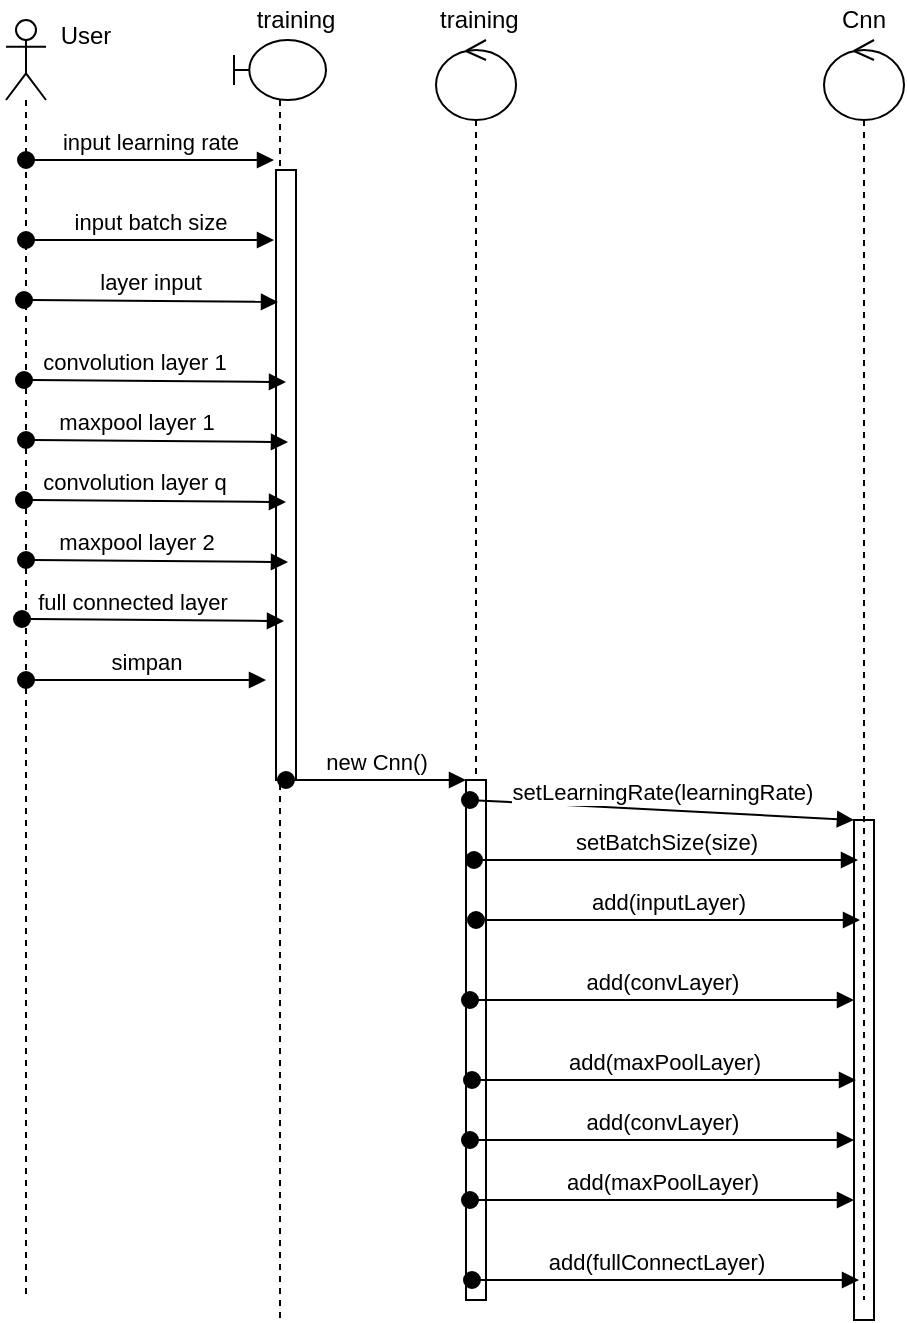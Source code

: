 <mxfile version="10.9.5" type="device"><diagram id="uYOrqH5ES2Wdfq3wAZDr" name="model"><mxGraphModel dx="1045" dy="571" grid="1" gridSize="10" guides="1" tooltips="1" connect="1" arrows="1" fold="1" page="1" pageScale="1" pageWidth="850" pageHeight="1100" math="0" shadow="0"><root><mxCell id="0"/><mxCell id="1" parent="0"/><mxCell id="k7gkqWD-ckOGLhvkmHAq-1" value="" style="shape=umlLifeline;participant=umlActor;perimeter=lifelinePerimeter;whiteSpace=wrap;html=1;container=1;collapsible=0;recursiveResize=0;verticalAlign=top;spacingTop=36;labelBackgroundColor=#ffffff;outlineConnect=0;" parent="1" vertex="1"><mxGeometry x="170" y="780" width="20" height="640" as="geometry"/></mxCell><mxCell id="k7gkqWD-ckOGLhvkmHAq-2" value="input batch size" style="html=1;verticalAlign=bottom;startArrow=oval;startFill=1;endArrow=block;startSize=8;" parent="k7gkqWD-ckOGLhvkmHAq-1" edge="1"><mxGeometry width="60" relative="1" as="geometry"><mxPoint x="10" y="110" as="sourcePoint"/><mxPoint x="134" y="110" as="targetPoint"/></mxGeometry></mxCell><mxCell id="k7gkqWD-ckOGLhvkmHAq-4" value="" style="shape=umlLifeline;participant=umlBoundary;perimeter=lifelinePerimeter;whiteSpace=wrap;html=1;container=1;collapsible=0;recursiveResize=0;verticalAlign=top;spacingTop=36;labelBackgroundColor=#ffffff;outlineConnect=0;size=30;" parent="1" vertex="1"><mxGeometry x="284" y="790" width="46" height="640" as="geometry"/></mxCell><mxCell id="k7gkqWD-ckOGLhvkmHAq-5" value="" style="html=1;points=[];perimeter=orthogonalPerimeter;" parent="k7gkqWD-ckOGLhvkmHAq-4" vertex="1"><mxGeometry x="21" y="65" width="10" height="305" as="geometry"/></mxCell><mxCell id="k7gkqWD-ckOGLhvkmHAq-6" value="" style="shape=umlLifeline;participant=umlControl;perimeter=lifelinePerimeter;whiteSpace=wrap;html=1;container=1;collapsible=0;recursiveResize=0;verticalAlign=top;spacingTop=36;labelBackgroundColor=#ffffff;outlineConnect=0;" parent="1" vertex="1"><mxGeometry x="385" y="790" width="40" height="620" as="geometry"/></mxCell><mxCell id="k7gkqWD-ckOGLhvkmHAq-7" value="" style="html=1;points=[];perimeter=orthogonalPerimeter;" parent="k7gkqWD-ckOGLhvkmHAq-6" vertex="1"><mxGeometry x="209" y="390" width="10" height="250" as="geometry"/></mxCell><mxCell id="1DfodlF9hBq4780OB-jL-9" value="" style="html=1;points=[];perimeter=orthogonalPerimeter;" vertex="1" parent="k7gkqWD-ckOGLhvkmHAq-6"><mxGeometry x="15" y="370" width="10" height="260" as="geometry"/></mxCell><mxCell id="k7gkqWD-ckOGLhvkmHAq-8" value="input learning rate" style="html=1;verticalAlign=bottom;startArrow=oval;endArrow=block;startSize=8;" parent="1" source="k7gkqWD-ckOGLhvkmHAq-1" edge="1"><mxGeometry relative="1" as="geometry"><mxPoint x="244" y="850" as="sourcePoint"/><mxPoint x="304" y="850" as="targetPoint"/></mxGeometry></mxCell><mxCell id="k7gkqWD-ckOGLhvkmHAq-9" value="layer input" style="html=1;verticalAlign=bottom;startArrow=oval;startFill=1;endArrow=block;startSize=8;entryX=0.2;entryY=0.645;entryDx=0;entryDy=0;entryPerimeter=0;" parent="1" edge="1"><mxGeometry width="60" relative="1" as="geometry"><mxPoint x="179" y="920" as="sourcePoint"/><mxPoint x="306" y="921" as="targetPoint"/></mxGeometry></mxCell><mxCell id="k7gkqWD-ckOGLhvkmHAq-10" value="convolution layer 1" style="html=1;verticalAlign=bottom;startArrow=oval;startFill=1;endArrow=block;startSize=8;entryX=0.6;entryY=1.009;entryDx=0;entryDy=0;entryPerimeter=0;" parent="1" edge="1"><mxGeometry x="-0.15" width="60" relative="1" as="geometry"><mxPoint x="179" y="960" as="sourcePoint"/><mxPoint x="310" y="961" as="targetPoint"/><mxPoint as="offset"/></mxGeometry></mxCell><mxCell id="k7gkqWD-ckOGLhvkmHAq-11" value="full connected layer" style="html=1;verticalAlign=bottom;startArrow=oval;startFill=1;endArrow=block;startSize=8;entryX=0.6;entryY=1.009;entryDx=0;entryDy=0;entryPerimeter=0;" parent="1" edge="1"><mxGeometry x="-0.15" width="60" relative="1" as="geometry"><mxPoint x="178" y="1079.5" as="sourcePoint"/><mxPoint x="309" y="1080.5" as="targetPoint"/><mxPoint as="offset"/></mxGeometry></mxCell><mxCell id="k7gkqWD-ckOGLhvkmHAq-12" value="setLearningRate(learningRate)" style="html=1;verticalAlign=bottom;startArrow=oval;endArrow=block;startSize=8;exitX=0.2;exitY=1;exitDx=0;exitDy=0;exitPerimeter=0;" parent="1" target="k7gkqWD-ckOGLhvkmHAq-7" edge="1"><mxGeometry relative="1" as="geometry"><mxPoint x="402" y="1170" as="sourcePoint"/></mxGeometry></mxCell><mxCell id="k7gkqWD-ckOGLhvkmHAq-13" value="setBatchSize(size)" style="html=1;verticalAlign=bottom;startArrow=oval;endArrow=block;startSize=8;exitX=0.2;exitY=1;exitDx=0;exitDy=0;exitPerimeter=0;" parent="1" edge="1"><mxGeometry relative="1" as="geometry"><mxPoint x="404" y="1200" as="sourcePoint"/><mxPoint x="596" y="1200" as="targetPoint"/></mxGeometry></mxCell><mxCell id="k7gkqWD-ckOGLhvkmHAq-14" value="add(inputLayer)" style="html=1;verticalAlign=bottom;startArrow=oval;endArrow=block;startSize=8;exitX=0.2;exitY=1;exitDx=0;exitDy=0;exitPerimeter=0;" parent="1" edge="1"><mxGeometry relative="1" as="geometry"><mxPoint x="405" y="1230" as="sourcePoint"/><mxPoint x="597" y="1230" as="targetPoint"/></mxGeometry></mxCell><mxCell id="k7gkqWD-ckOGLhvkmHAq-15" value="add(convLayer)" style="html=1;verticalAlign=bottom;startArrow=oval;endArrow=block;startSize=8;exitX=0.2;exitY=1;exitDx=0;exitDy=0;exitPerimeter=0;" parent="1" edge="1"><mxGeometry relative="1" as="geometry"><mxPoint x="402" y="1270" as="sourcePoint"/><mxPoint x="594" y="1270" as="targetPoint"/></mxGeometry></mxCell><mxCell id="k7gkqWD-ckOGLhvkmHAq-16" value="add(fullConnectLayer)" style="html=1;verticalAlign=bottom;startArrow=oval;endArrow=block;startSize=8;" parent="1" edge="1"><mxGeometry x="-0.052" relative="1" as="geometry"><mxPoint x="403" y="1410" as="sourcePoint"/><mxPoint x="596.5" y="1410" as="targetPoint"/><mxPoint as="offset"/></mxGeometry></mxCell><mxCell id="ktFCoou83xUEGd46m4G3-1" value="User" style="text;html=1;strokeColor=none;fillColor=none;align=center;verticalAlign=middle;whiteSpace=wrap;rounded=0;" parent="1" vertex="1"><mxGeometry x="190" y="778" width="40" height="20" as="geometry"/></mxCell><mxCell id="ktFCoou83xUEGd46m4G3-2" value="training" style="text;html=1;strokeColor=none;fillColor=none;align=center;verticalAlign=middle;whiteSpace=wrap;rounded=0;" parent="1" vertex="1"><mxGeometry x="295" y="770" width="40" height="20" as="geometry"/></mxCell><mxCell id="ktFCoou83xUEGd46m4G3-4" value="Cnn" style="text;html=1;strokeColor=none;fillColor=none;align=center;verticalAlign=middle;whiteSpace=wrap;rounded=0;" parent="1" vertex="1"><mxGeometry x="579" y="770" width="40" height="20" as="geometry"/></mxCell><mxCell id="k7gkqWD-ckOGLhvkmHAq-3" value="simpan" style="html=1;verticalAlign=bottom;startArrow=oval;startFill=1;endArrow=block;startSize=8;" parent="1" edge="1"><mxGeometry width="60" relative="1" as="geometry"><mxPoint x="180" y="1110" as="sourcePoint"/><mxPoint x="300" y="1110" as="targetPoint"/></mxGeometry></mxCell><mxCell id="1DfodlF9hBq4780OB-jL-1" value="convolution layer q" style="html=1;verticalAlign=bottom;startArrow=oval;startFill=1;endArrow=block;startSize=8;entryX=0.6;entryY=1.009;entryDx=0;entryDy=0;entryPerimeter=0;" edge="1" parent="1"><mxGeometry x="-0.15" width="60" relative="1" as="geometry"><mxPoint x="179" y="1020" as="sourcePoint"/><mxPoint x="310" y="1021" as="targetPoint"/><mxPoint as="offset"/></mxGeometry></mxCell><mxCell id="1DfodlF9hBq4780OB-jL-2" value="maxpool layer 1" style="html=1;verticalAlign=bottom;startArrow=oval;startFill=1;endArrow=block;startSize=8;entryX=0.6;entryY=1.009;entryDx=0;entryDy=0;entryPerimeter=0;" edge="1" parent="1"><mxGeometry x="-0.15" width="60" relative="1" as="geometry"><mxPoint x="180" y="990" as="sourcePoint"/><mxPoint x="311" y="991" as="targetPoint"/><mxPoint as="offset"/></mxGeometry></mxCell><mxCell id="1DfodlF9hBq4780OB-jL-3" value="maxpool layer 2" style="html=1;verticalAlign=bottom;startArrow=oval;startFill=1;endArrow=block;startSize=8;entryX=0.6;entryY=1.009;entryDx=0;entryDy=0;entryPerimeter=0;" edge="1" parent="1"><mxGeometry x="-0.15" width="60" relative="1" as="geometry"><mxPoint x="180" y="1050" as="sourcePoint"/><mxPoint x="311" y="1051" as="targetPoint"/><mxPoint as="offset"/></mxGeometry></mxCell><mxCell id="1DfodlF9hBq4780OB-jL-4" value="add(convLayer)" style="html=1;verticalAlign=bottom;startArrow=oval;endArrow=block;startSize=8;exitX=0.2;exitY=1;exitDx=0;exitDy=0;exitPerimeter=0;" edge="1" parent="1"><mxGeometry relative="1" as="geometry"><mxPoint x="402" y="1340" as="sourcePoint"/><mxPoint x="594" y="1340" as="targetPoint"/></mxGeometry></mxCell><mxCell id="1DfodlF9hBq4780OB-jL-5" value="add(maxPoolLayer)" style="html=1;verticalAlign=bottom;startArrow=oval;endArrow=block;startSize=8;exitX=0.2;exitY=1;exitDx=0;exitDy=0;exitPerimeter=0;" edge="1" parent="1"><mxGeometry relative="1" as="geometry"><mxPoint x="402" y="1370" as="sourcePoint"/><mxPoint x="594" y="1370" as="targetPoint"/></mxGeometry></mxCell><mxCell id="1DfodlF9hBq4780OB-jL-6" value="add(maxPoolLayer)" style="html=1;verticalAlign=bottom;startArrow=oval;endArrow=block;startSize=8;exitX=0.2;exitY=1;exitDx=0;exitDy=0;exitPerimeter=0;" edge="1" parent="1"><mxGeometry relative="1" as="geometry"><mxPoint x="403" y="1310" as="sourcePoint"/><mxPoint x="595" y="1310" as="targetPoint"/></mxGeometry></mxCell><mxCell id="1DfodlF9hBq4780OB-jL-7" value="" style="shape=umlLifeline;participant=umlControl;perimeter=lifelinePerimeter;whiteSpace=wrap;html=1;container=1;collapsible=0;recursiveResize=0;verticalAlign=top;spacingTop=36;labelBackgroundColor=#ffffff;outlineConnect=0;" vertex="1" parent="1"><mxGeometry x="579" y="790" width="40" height="630" as="geometry"/></mxCell><mxCell id="1DfodlF9hBq4780OB-jL-8" value="training" style="text;html=1;resizable=0;points=[];autosize=1;align=left;verticalAlign=top;spacingTop=-4;" vertex="1" parent="1"><mxGeometry x="385" y="770" width="50" height="20" as="geometry"/></mxCell><mxCell id="1DfodlF9hBq4780OB-jL-10" value="new Cnn()" style="html=1;verticalAlign=bottom;startArrow=oval;endArrow=block;startSize=8;exitX=0.5;exitY=1;exitDx=0;exitDy=0;exitPerimeter=0;" edge="1" target="1DfodlF9hBq4780OB-jL-9" parent="1" source="k7gkqWD-ckOGLhvkmHAq-5"><mxGeometry relative="1" as="geometry"><mxPoint x="340" y="1150" as="sourcePoint"/></mxGeometry></mxCell></root></mxGraphModel></diagram><diagram id="BxwKvL9htiIiRWNuhCDu" name="training"><mxGraphModel dx="1045" dy="571" grid="1" gridSize="10" guides="1" tooltips="1" connect="1" arrows="1" fold="1" page="1" pageScale="1" pageWidth="850" pageHeight="1100" math="0" shadow="0"><root><mxCell id="MF-lgC7mmRXtNRltQ0rR-0"/><mxCell id="MF-lgC7mmRXtNRltQ0rR-1" parent="MF-lgC7mmRXtNRltQ0rR-0"/><mxCell id="MF-lgC7mmRXtNRltQ0rR-2" value="" style="shape=umlLifeline;participant=umlActor;perimeter=lifelinePerimeter;whiteSpace=wrap;html=1;container=1;collapsible=0;recursiveResize=0;verticalAlign=top;spacingTop=36;labelBackgroundColor=#ffffff;outlineConnect=0;" parent="MF-lgC7mmRXtNRltQ0rR-1" vertex="1"><mxGeometry x="170" y="730" width="20" height="710" as="geometry"/></mxCell><mxCell id="MF-lgC7mmRXtNRltQ0rR-7" value="klik tombol training" style="html=1;verticalAlign=bottom;startArrow=oval;endArrow=block;startSize=8;" parent="MF-lgC7mmRXtNRltQ0rR-1" source="MF-lgC7mmRXtNRltQ0rR-2" edge="1"><mxGeometry relative="1" as="geometry"><mxPoint x="190" y="860" as="sourcePoint"/><Array as="points"><mxPoint x="220" y="790"/></Array><mxPoint x="300" y="790" as="targetPoint"/></mxGeometry></mxCell><mxCell id="I9zOpLZmboqWt8ZXi1zi-0" value="" style="shape=umlLifeline;participant=umlBoundary;perimeter=lifelinePerimeter;whiteSpace=wrap;html=1;container=1;collapsible=0;recursiveResize=0;verticalAlign=top;spacingTop=36;labelBackgroundColor=#ffffff;outlineConnect=0;" parent="MF-lgC7mmRXtNRltQ0rR-1" vertex="1"><mxGeometry x="280" y="720" width="50" height="720" as="geometry"/></mxCell><mxCell id="HJnwczDtxkcOsRev9uAm-28" value="" style="html=1;points=[];perimeter=orthogonalPerimeter;" vertex="1" parent="I9zOpLZmboqWt8ZXi1zi-0"><mxGeometry x="20" y="70" width="10" height="560" as="geometry"/></mxCell><mxCell id="HJnwczDtxkcOsRev9uAm-43" value="train()" style="html=1;verticalAlign=bottom;startArrow=oval;startFill=1;endArrow=block;startSize=8;" edge="1" parent="I9zOpLZmboqWt8ZXi1zi-0" target="I9zOpLZmboqWt8ZXi1zi-1"><mxGeometry width="60" relative="1" as="geometry"><mxPoint x="30" y="70" as="sourcePoint"/><mxPoint x="90" y="70" as="targetPoint"/></mxGeometry></mxCell><mxCell id="I9zOpLZmboqWt8ZXi1zi-1" value="" style="shape=umlLifeline;participant=umlControl;perimeter=lifelinePerimeter;whiteSpace=wrap;html=1;container=1;collapsible=0;recursiveResize=0;verticalAlign=top;spacingTop=36;labelBackgroundColor=#ffffff;outlineConnect=0;" parent="MF-lgC7mmRXtNRltQ0rR-1" vertex="1"><mxGeometry x="600" y="720" width="40" height="720" as="geometry"/></mxCell><mxCell id="HJnwczDtxkcOsRev9uAm-44" value="" style="html=1;points=[];perimeter=orthogonalPerimeter;" vertex="1" parent="I9zOpLZmboqWt8ZXi1zi-1"><mxGeometry x="18" y="70" width="10" height="160" as="geometry"/></mxCell><mxCell id="I9zOpLZmboqWt8ZXi1zi-37" value="&lt;div style=&quot;text-align: left&quot;&gt;&lt;span style=&quot;font-size: 11px ; background-color: rgb(255 , 255 , 255)&quot;&gt;alt&lt;/span&gt;&lt;/div&gt;" style="shape=umlFrame;whiteSpace=wrap;html=1;" parent="MF-lgC7mmRXtNRltQ0rR-1" vertex="1"><mxGeometry x="230" y="810" width="550" height="625" as="geometry"/></mxCell><mxCell id="8poLnbiNeVv4_0af2V0q-0" value="Cnn" style="text;html=1;resizable=0;points=[];autosize=1;align=left;verticalAlign=top;spacingTop=-4;" parent="MF-lgC7mmRXtNRltQ0rR-1" vertex="1"><mxGeometry x="720" y="700" width="40" height="20" as="geometry"/></mxCell><mxCell id="8poLnbiNeVv4_0af2V0q-1" value="training" style="text;html=1;resizable=0;points=[];autosize=1;align=left;verticalAlign=top;spacingTop=-4;" parent="MF-lgC7mmRXtNRltQ0rR-1" vertex="1"><mxGeometry x="280" y="700" width="50" height="20" as="geometry"/></mxCell><mxCell id="8poLnbiNeVv4_0af2V0q-2" value="training" style="text;html=1;resizable=0;points=[];autosize=1;align=left;verticalAlign=top;spacingTop=-4;" parent="MF-lgC7mmRXtNRltQ0rR-1" vertex="1"><mxGeometry x="600" y="700" width="50" height="20" as="geometry"/></mxCell><mxCell id="FVP0dVMYV6cEx-zYXI6w-0" value="&lt;span style=&quot;font-size: 11px ; background-color: rgb(255 , 255 , 255)&quot;&gt;[for i&amp;lt;batch size i++]&lt;/span&gt;" style="text;html=1;resizable=0;points=[];autosize=1;align=left;verticalAlign=top;spacingTop=-4;" vertex="1" parent="MF-lgC7mmRXtNRltQ0rR-1"><mxGeometry x="482.5" y="850" width="110" height="20" as="geometry"/></mxCell><mxCell id="HJnwczDtxkcOsRev9uAm-0" value="" style="shape=umlLifeline;participant=umlControl;perimeter=lifelinePerimeter;whiteSpace=wrap;html=1;container=1;collapsible=0;recursiveResize=0;verticalAlign=top;spacingTop=36;labelBackgroundColor=#ffffff;outlineConnect=0;" vertex="1" parent="MF-lgC7mmRXtNRltQ0rR-1"><mxGeometry x="715" y="720" width="40" height="720" as="geometry"/></mxCell><mxCell id="HJnwczDtxkcOsRev9uAm-2" value="" style="html=1;points=[];perimeter=orthogonalPerimeter;" vertex="1" parent="HJnwczDtxkcOsRev9uAm-0"><mxGeometry x="15" y="330" width="10" height="30" as="geometry"/></mxCell><mxCell id="HJnwczDtxkcOsRev9uAm-3" value="train(train_image,train_label)" style="html=1;verticalAlign=bottom;startArrow=oval;endArrow=block;startSize=8;" edge="1" target="HJnwczDtxkcOsRev9uAm-0" parent="MF-lgC7mmRXtNRltQ0rR-1" source="HJnwczDtxkcOsRev9uAm-7"><mxGeometry relative="1" as="geometry"><mxPoint x="570" y="1120" as="sourcePoint"/><mxPoint x="590" y="1080" as="targetPoint"/><Array as="points"><mxPoint x="590" y="1050"/></Array></mxGeometry></mxCell><mxCell id="HJnwczDtxkcOsRev9uAm-6" value="training" style="text;html=1;resizable=0;points=[];autosize=1;align=left;verticalAlign=top;spacingTop=-4;" vertex="1" parent="MF-lgC7mmRXtNRltQ0rR-1"><mxGeometry x="440" y="700" width="50" height="20" as="geometry"/></mxCell><mxCell id="HJnwczDtxkcOsRev9uAm-7" value="" style="shape=umlLifeline;participant=umlEntity;perimeter=lifelinePerimeter;whiteSpace=wrap;html=1;container=1;collapsible=0;recursiveResize=0;verticalAlign=top;spacingTop=36;labelBackgroundColor=#ffffff;outlineConnect=0;" vertex="1" parent="MF-lgC7mmRXtNRltQ0rR-1"><mxGeometry x="435" y="715" width="40" height="720" as="geometry"/></mxCell><mxCell id="HJnwczDtxkcOsRev9uAm-22" value="" style="html=1;points=[];perimeter=orthogonalPerimeter;" vertex="1" parent="HJnwczDtxkcOsRev9uAm-7"><mxGeometry x="15" y="180" width="10" height="160" as="geometry"/></mxCell><mxCell id="HJnwczDtxkcOsRev9uAm-13" value="loop" style="shape=umlFrame;whiteSpace=wrap;html=1;" vertex="1" parent="MF-lgC7mmRXtNRltQ0rR-1"><mxGeometry x="328" y="850" width="345" height="160" as="geometry"/></mxCell><mxCell id="HJnwczDtxkcOsRev9uAm-16" value="alt" style="shape=umlFrame;whiteSpace=wrap;html=1;" vertex="1" parent="MF-lgC7mmRXtNRltQ0rR-1"><mxGeometry x="489.5" y="1142.5" width="275" height="150" as="geometry"/></mxCell><mxCell id="HJnwczDtxkcOsRev9uAm-17" value="[if iterasi&amp;lt;trainData.length]" style="text;html=1;resizable=0;points=[];autosize=1;align=left;verticalAlign=top;spacingTop=-4;" vertex="1" parent="MF-lgC7mmRXtNRltQ0rR-1"><mxGeometry x="628" y="810" width="160" height="20" as="geometry"/></mxCell><mxCell id="HJnwczDtxkcOsRev9uAm-20" value="[if validate&amp;gt;95%]" style="text;html=1;resizable=0;points=[];autosize=1;align=left;verticalAlign=top;spacingTop=-4;" vertex="1" parent="MF-lgC7mmRXtNRltQ0rR-1"><mxGeometry x="637" y="1142.5" width="100" height="20" as="geometry"/></mxCell><mxCell id="HJnwczDtxkcOsRev9uAm-23" value="train_image=trainData[i].image" style="html=1;verticalAlign=bottom;startArrow=oval;endArrow=block;startSize=8;" edge="1" target="HJnwczDtxkcOsRev9uAm-22" parent="MF-lgC7mmRXtNRltQ0rR-1" source="I9zOpLZmboqWt8ZXi1zi-1"><mxGeometry x="-0.035" relative="1" as="geometry"><mxPoint x="590" y="900" as="sourcePoint"/><Array as="points"><mxPoint x="530" y="900"/></Array><mxPoint as="offset"/></mxGeometry></mxCell><mxCell id="HJnwczDtxkcOsRev9uAm-24" value="train_label=trainData[i].label" style="html=1;verticalAlign=bottom;startArrow=oval;endArrow=block;startSize=8;" edge="1" parent="MF-lgC7mmRXtNRltQ0rR-1" source="I9zOpLZmboqWt8ZXi1zi-1"><mxGeometry x="-0.026" relative="1" as="geometry"><mxPoint x="310" y="950" as="sourcePoint"/><mxPoint x="460" y="950" as="targetPoint"/><Array as="points"><mxPoint x="530" y="950"/></Array><mxPoint as="offset"/></mxGeometry></mxCell><mxCell id="HJnwczDtxkcOsRev9uAm-45" value="" style="html=1;points=[];perimeter=orthogonalPerimeter;" vertex="1" parent="MF-lgC7mmRXtNRltQ0rR-1"><mxGeometry x="617" y="1095" width="10" height="125" as="geometry"/></mxCell><mxCell id="HJnwczDtxkcOsRev9uAm-46" value="validate()" style="edgeStyle=orthogonalEdgeStyle;html=1;align=left;spacingLeft=2;endArrow=block;rounded=0;entryX=1;entryY=0;" edge="1" target="HJnwczDtxkcOsRev9uAm-45" parent="MF-lgC7mmRXtNRltQ0rR-1"><mxGeometry relative="1" as="geometry"><mxPoint x="622" y="1075" as="sourcePoint"/><Array as="points"><mxPoint x="647" y="1075"/></Array></mxGeometry></mxCell><mxCell id="HJnwczDtxkcOsRev9uAm-48" value="return akurasi" style="html=1;verticalAlign=bottom;endArrow=open;dashed=1;endSize=8;" edge="1" parent="MF-lgC7mmRXtNRltQ0rR-1"><mxGeometry relative="1" as="geometry"><mxPoint x="620" y="1180" as="sourcePoint"/><mxPoint x="310" y="1179" as="targetPoint"/></mxGeometry></mxCell><mxCell id="HJnwczDtxkcOsRev9uAm-49" value="" style="line;strokeWidth=1;fillColor=none;align=left;verticalAlign=middle;spacingTop=-1;spacingLeft=3;spacingRight=3;rotatable=0;labelPosition=right;points=[];portConstraint=eastwest;" vertex="1" parent="MF-lgC7mmRXtNRltQ0rR-1"><mxGeometry x="490" y="1200" width="270" height="8" as="geometry"/></mxCell><mxCell id="HJnwczDtxkcOsRev9uAm-50" value="" style="html=1;points=[];perimeter=orthogonalPerimeter;" vertex="1" parent="MF-lgC7mmRXtNRltQ0rR-1"><mxGeometry x="617" y="1240" width="10" height="40" as="geometry"/></mxCell><mxCell id="HJnwczDtxkcOsRev9uAm-51" value="train()" style="edgeStyle=orthogonalEdgeStyle;html=1;align=left;spacingLeft=2;endArrow=block;rounded=0;entryX=1;entryY=0;" edge="1" target="HJnwczDtxkcOsRev9uAm-50" parent="MF-lgC7mmRXtNRltQ0rR-1"><mxGeometry relative="1" as="geometry"><mxPoint x="622" y="1220" as="sourcePoint"/><Array as="points"><mxPoint x="647" y="1220"/></Array></mxGeometry></mxCell><mxCell id="HJnwczDtxkcOsRev9uAm-52" value="[else]" style="text;html=1;resizable=0;points=[];autosize=1;align=left;verticalAlign=top;spacingTop=-4;" vertex="1" parent="MF-lgC7mmRXtNRltQ0rR-1"><mxGeometry x="675" y="1314" width="40" height="20" as="geometry"/></mxCell><mxCell id="HJnwczDtxkcOsRev9uAm-53" value="[else]" style="text;html=1;resizable=0;points=[];autosize=1;align=left;verticalAlign=top;spacingTop=-4;" vertex="1" parent="MF-lgC7mmRXtNRltQ0rR-1"><mxGeometry x="687" y="1200" width="40" height="20" as="geometry"/></mxCell><mxCell id="HJnwczDtxkcOsRev9uAm-54" value="" style="line;strokeWidth=1;fillColor=none;align=left;verticalAlign=middle;spacingTop=-1;spacingLeft=3;spacingRight=3;rotatable=0;labelPosition=right;points=[];portConstraint=eastwest;" vertex="1" parent="MF-lgC7mmRXtNRltQ0rR-1"><mxGeometry x="230" y="1310" width="550" height="8" as="geometry"/></mxCell><mxCell id="HJnwczDtxkcOsRev9uAm-56" value="return akurasi" style="html=1;verticalAlign=bottom;endArrow=open;dashed=1;endSize=8;" edge="1" parent="MF-lgC7mmRXtNRltQ0rR-1" target="I9zOpLZmboqWt8ZXi1zi-0"><mxGeometry relative="1" as="geometry"><mxPoint x="620" y="1350" as="sourcePoint"/><mxPoint x="540" y="1350" as="targetPoint"/></mxGeometry></mxCell></root></mxGraphModel></diagram><diagram id="b7RVZb96AzUIX8ka-xWG" name="datset"><mxGraphModel dx="536" dy="543" grid="1" gridSize="10" guides="1" tooltips="1" connect="1" arrows="1" fold="1" page="1" pageScale="1" pageWidth="850" pageHeight="1100" math="0" shadow="0"><root><mxCell id="iKL1Zy3PnvfQxA7M6eig-0"/><mxCell id="iKL1Zy3PnvfQxA7M6eig-1" parent="iKL1Zy3PnvfQxA7M6eig-0"/><mxCell id="lYxoDbtvm2_eCLXSj3DR-0" value="" style="shape=umlLifeline;participant=umlActor;perimeter=lifelinePerimeter;whiteSpace=wrap;html=1;container=1;collapsible=0;recursiveResize=0;verticalAlign=top;spacingTop=36;labelBackgroundColor=#ffffff;outlineConnect=0;" vertex="1" parent="iKL1Zy3PnvfQxA7M6eig-1"><mxGeometry x="60" y="100" width="20" height="520" as="geometry"/></mxCell><mxCell id="lYxoDbtvm2_eCLXSj3DR-5" value="" style="html=1;points=[];perimeter=orthogonalPerimeter;" vertex="1" parent="lYxoDbtvm2_eCLXSj3DR-0"><mxGeometry x="5" y="60" width="10" height="90" as="geometry"/></mxCell><mxCell id="lYxoDbtvm2_eCLXSj3DR-1" value="" style="shape=umlLifeline;participant=umlBoundary;perimeter=lifelinePerimeter;whiteSpace=wrap;html=1;container=1;collapsible=0;recursiveResize=0;verticalAlign=top;spacingTop=36;labelBackgroundColor=#ffffff;outlineConnect=0;" vertex="1" parent="iKL1Zy3PnvfQxA7M6eig-1"><mxGeometry x="180" y="100" width="50" height="530" as="geometry"/></mxCell><mxCell id="lYxoDbtvm2_eCLXSj3DR-9" value="" style="html=1;points=[];perimeter=orthogonalPerimeter;" vertex="1" parent="lYxoDbtvm2_eCLXSj3DR-1"><mxGeometry x="20" y="100" width="10" height="140" as="geometry"/></mxCell><mxCell id="lYxoDbtvm2_eCLXSj3DR-2" value="" style="shape=umlLifeline;participant=umlControl;perimeter=lifelinePerimeter;whiteSpace=wrap;html=1;container=1;collapsible=0;recursiveResize=0;verticalAlign=top;spacingTop=36;labelBackgroundColor=#ffffff;outlineConnect=0;" vertex="1" parent="iKL1Zy3PnvfQxA7M6eig-1"><mxGeometry x="335" y="100" width="40" height="530" as="geometry"/></mxCell><mxCell id="lYxoDbtvm2_eCLXSj3DR-16" value="" style="html=1;points=[];perimeter=orthogonalPerimeter;" vertex="1" parent="lYxoDbtvm2_eCLXSj3DR-2"><mxGeometry x="15" y="225" width="10" height="40" as="geometry"/></mxCell><mxCell id="lYxoDbtvm2_eCLXSj3DR-18" value="" style="html=1;points=[];perimeter=orthogonalPerimeter;" vertex="1" parent="lYxoDbtvm2_eCLXSj3DR-2"><mxGeometry x="15" y="285" width="10" height="40" as="geometry"/></mxCell><mxCell id="lYxoDbtvm2_eCLXSj3DR-19" value="drawImage(img)" style="edgeStyle=orthogonalEdgeStyle;html=1;align=left;spacingLeft=2;endArrow=block;rounded=0;entryX=1;entryY=0;" edge="1" target="lYxoDbtvm2_eCLXSj3DR-18" parent="lYxoDbtvm2_eCLXSj3DR-2"><mxGeometry relative="1" as="geometry"><mxPoint x="15" y="265" as="sourcePoint"/><Array as="points"><mxPoint x="40" y="265"/></Array></mxGeometry></mxCell><mxCell id="lYxoDbtvm2_eCLXSj3DR-21" value="" style="html=1;points=[];perimeter=orthogonalPerimeter;" vertex="1" parent="lYxoDbtvm2_eCLXSj3DR-2"><mxGeometry x="15" y="345" width="10" height="140" as="geometry"/></mxCell><mxCell id="lYxoDbtvm2_eCLXSj3DR-22" value="pixelData=getImageData()" style="edgeStyle=orthogonalEdgeStyle;html=1;align=left;spacingLeft=2;endArrow=block;rounded=0;entryX=1;entryY=0;" edge="1" target="lYxoDbtvm2_eCLXSj3DR-21" parent="lYxoDbtvm2_eCLXSj3DR-2"><mxGeometry relative="1" as="geometry"><mxPoint x="15" y="325" as="sourcePoint"/><Array as="points"><mxPoint x="40" y="325"/></Array></mxGeometry></mxCell><mxCell id="lYxoDbtvm2_eCLXSj3DR-10" value="upload gambar" style="html=1;verticalAlign=bottom;startArrow=oval;endArrow=block;startSize=8;exitX=0.8;exitY=1;exitDx=0;exitDy=0;exitPerimeter=0;" edge="1" target="lYxoDbtvm2_eCLXSj3DR-9" parent="iKL1Zy3PnvfQxA7M6eig-1" source="lYxoDbtvm2_eCLXSj3DR-5"><mxGeometry relative="1" as="geometry"><mxPoint x="80" y="200" as="sourcePoint"/><Array as="points"><mxPoint x="110" y="250"/></Array></mxGeometry></mxCell><mxCell id="lYxoDbtvm2_eCLXSj3DR-4" value="form dataset" style="html=1;verticalAlign=bottom;startArrow=oval;startFill=1;endArrow=block;startSize=8;" edge="1" parent="iKL1Zy3PnvfQxA7M6eig-1" source="lYxoDbtvm2_eCLXSj3DR-1" target="lYxoDbtvm2_eCLXSj3DR-0"><mxGeometry width="60" relative="1" as="geometry"><mxPoint x="200" y="160" as="sourcePoint"/><mxPoint x="270" y="160" as="targetPoint"/><Array as="points"><mxPoint x="140" y="160"/></Array></mxGeometry></mxCell><mxCell id="lYxoDbtvm2_eCLXSj3DR-11" value="input label" style="html=1;verticalAlign=bottom;startArrow=oval;startFill=1;endArrow=block;startSize=8;entryX=0;entryY=0.013;entryDx=0;entryDy=0;entryPerimeter=0;" edge="1" parent="iKL1Zy3PnvfQxA7M6eig-1" target="lYxoDbtvm2_eCLXSj3DR-9"><mxGeometry width="60" relative="1" as="geometry"><mxPoint x="70" y="200" as="sourcePoint"/><mxPoint x="140" y="200" as="targetPoint"/></mxGeometry></mxCell><mxCell id="lYxoDbtvm2_eCLXSj3DR-12" value="canvas" style="text;html=1;resizable=0;points=[];autosize=1;align=left;verticalAlign=top;spacingTop=-4;" vertex="1" parent="iKL1Zy3PnvfQxA7M6eig-1"><mxGeometry x="350" y="80" width="50" height="20" as="geometry"/></mxCell><mxCell id="lYxoDbtvm2_eCLXSj3DR-13" value="training" style="text;html=1;resizable=0;points=[];autosize=1;align=left;verticalAlign=top;spacingTop=-4;" vertex="1" parent="iKL1Zy3PnvfQxA7M6eig-1"><mxGeometry x="180" y="80" width="50" height="20" as="geometry"/></mxCell><mxCell id="lYxoDbtvm2_eCLXSj3DR-15" value="canvas" style="text;html=1;resizable=0;points=[];autosize=1;align=left;verticalAlign=top;spacingTop=-4;" vertex="1" parent="iKL1Zy3PnvfQxA7M6eig-1"><mxGeometry x="530" y="80" width="50" height="20" as="geometry"/></mxCell><mxCell id="lYxoDbtvm2_eCLXSj3DR-17" value="createElement('canvas')" style="html=1;verticalAlign=bottom;startArrow=oval;endArrow=block;startSize=8;exitX=0.8;exitY=1.038;exitDx=0;exitDy=0;exitPerimeter=0;" edge="1" target="lYxoDbtvm2_eCLXSj3DR-16" parent="iKL1Zy3PnvfQxA7M6eig-1"><mxGeometry relative="1" as="geometry"><mxPoint x="203" y="328" as="sourcePoint"/></mxGeometry></mxCell><mxCell id="lYxoDbtvm2_eCLXSj3DR-20" value="" style="shape=umlLifeline;participant=umlEntity;perimeter=lifelinePerimeter;whiteSpace=wrap;html=1;container=1;collapsible=0;recursiveResize=0;verticalAlign=top;spacingTop=36;labelBackgroundColor=#ffffff;outlineConnect=0;" vertex="1" parent="iKL1Zy3PnvfQxA7M6eig-1"><mxGeometry x="535" y="100" width="45" height="530" as="geometry"/></mxCell><mxCell id="lYxoDbtvm2_eCLXSj3DR-23" value="" style="html=1;points=[];perimeter=orthogonalPerimeter;" vertex="1" parent="lYxoDbtvm2_eCLXSj3DR-20"><mxGeometry x="15" y="405" width="10" height="80" as="geometry"/></mxCell><mxCell id="lYxoDbtvm2_eCLXSj3DR-24" value="trainData.push(&lt;br&gt;{label:n,images:pixelData})" style="html=1;verticalAlign=bottom;startArrow=oval;endArrow=block;startSize=8;exitX=1;exitY=0.921;exitDx=0;exitDy=0;exitPerimeter=0;" edge="1" target="lYxoDbtvm2_eCLXSj3DR-23" parent="iKL1Zy3PnvfQxA7M6eig-1" source="lYxoDbtvm2_eCLXSj3DR-21"><mxGeometry relative="1" as="geometry"><mxPoint x="360" y="555" as="sourcePoint"/><Array as="points"><mxPoint x="430" y="574"/></Array></mxGeometry></mxCell><mxCell id="lYxoDbtvm2_eCLXSj3DR-25" value="validasiData.push(&lt;br&gt;{label:n,images:pixelData})" style="html=1;verticalAlign=bottom;startArrow=oval;startFill=1;endArrow=block;startSize=8;entryX=-0.4;entryY=0.113;entryDx=0;entryDy=0;entryPerimeter=0;" edge="1" parent="iKL1Zy3PnvfQxA7M6eig-1" target="lYxoDbtvm2_eCLXSj3DR-23"><mxGeometry x="0.135" width="60" relative="1" as="geometry"><mxPoint x="360" y="514" as="sourcePoint"/><mxPoint x="540" y="515" as="targetPoint"/><Array as="points"><mxPoint x="440" y="515"/></Array><mxPoint as="offset"/></mxGeometry></mxCell><mxCell id="lYxoDbtvm2_eCLXSj3DR-28" value="[if i&amp;gt;=filesImage.length*(4/5)]" style="text;html=1;resizable=0;points=[];autosize=1;align=left;verticalAlign=top;spacingTop=-4;" vertex="1" parent="iKL1Zy3PnvfQxA7M6eig-1"><mxGeometry x="405" y="455" width="170" height="20" as="geometry"/></mxCell><mxCell id="lYxoDbtvm2_eCLXSj3DR-27" value="alt" style="shape=umlFrame;whiteSpace=wrap;html=1;" vertex="1" parent="iKL1Zy3PnvfQxA7M6eig-1"><mxGeometry x="280" y="455" width="300" height="140" as="geometry"/></mxCell><mxCell id="lYxoDbtvm2_eCLXSj3DR-30" value="" style="line;strokeWidth=1;fillColor=none;align=left;verticalAlign=middle;spacingTop=-1;spacingLeft=3;spacingRight=3;rotatable=0;labelPosition=right;points=[];portConstraint=eastwest;" vertex="1" parent="iKL1Zy3PnvfQxA7M6eig-1"><mxGeometry x="280" y="517" width="300" height="8" as="geometry"/></mxCell><mxCell id="lYxoDbtvm2_eCLXSj3DR-32" value="[else]" style="text;html=1;resizable=0;points=[];autosize=1;align=left;verticalAlign=top;spacingTop=-4;" vertex="1" parent="iKL1Zy3PnvfQxA7M6eig-1"><mxGeometry x="402" y="521" width="40" height="20" as="geometry"/></mxCell><mxCell id="lYxoDbtvm2_eCLXSj3DR-34" value="loop" style="shape=umlFrame;whiteSpace=wrap;html=1;" vertex="1" parent="iKL1Zy3PnvfQxA7M6eig-1"><mxGeometry x="130" y="265" width="480" height="375" as="geometry"/></mxCell><mxCell id="lYxoDbtvm2_eCLXSj3DR-35" value="[for i&amp;lt;filesImages.length i++]" style="text;html=1;resizable=0;points=[];autosize=1;align=left;verticalAlign=top;spacingTop=-4;" vertex="1" parent="iKL1Zy3PnvfQxA7M6eig-1"><mxGeometry x="365" y="280" width="170" height="20" as="geometry"/></mxCell></root></mxGraphModel></diagram><diagram id="e9BWi9vL0UUcGiiNka2P" name="upload bobot"><mxGraphModel dx="1045" dy="571" grid="1" gridSize="10" guides="1" tooltips="1" connect="1" arrows="1" fold="1" page="1" pageScale="1" pageWidth="850" pageHeight="1100" math="0" shadow="0"><root><mxCell id="AW3oQFIDdlfxrCYL7Z5--0"/><mxCell id="AW3oQFIDdlfxrCYL7Z5--1" parent="AW3oQFIDdlfxrCYL7Z5--0"/></root></mxGraphModel></diagram><diagram id="-oZ3dhH0dgwhxxFJEjQW" name="prediksi"><mxGraphModel dx="1045" dy="571" grid="1" gridSize="10" guides="1" tooltips="1" connect="1" arrows="1" fold="1" page="1" pageScale="1" pageWidth="850" pageHeight="1100" math="0" shadow="0"><root><mxCell id="OpRqSjIjUsBLY2HZOBh3-0"/><mxCell id="OpRqSjIjUsBLY2HZOBh3-1" parent="OpRqSjIjUsBLY2HZOBh3-0"/><mxCell id="9Uba4skq89EKT5AEZLB5-0" value="" style="shape=umlLifeline;participant=umlActor;perimeter=lifelinePerimeter;whiteSpace=wrap;html=1;container=1;collapsible=0;recursiveResize=0;verticalAlign=top;spacingTop=36;labelBackgroundColor=#ffffff;outlineConnect=0;" vertex="1" parent="OpRqSjIjUsBLY2HZOBh3-1"><mxGeometry x="40" y="120" width="20" height="330" as="geometry"/></mxCell><mxCell id="9Uba4skq89EKT5AEZLB5-1" value="user" style="text;html=1;resizable=0;points=[];autosize=1;align=left;verticalAlign=top;spacingTop=-4;" vertex="1" parent="OpRqSjIjUsBLY2HZOBh3-1"><mxGeometry x="46" y="97" width="40" height="20" as="geometry"/></mxCell><mxCell id="9Uba4skq89EKT5AEZLB5-2" value="" style="shape=umlLifeline;participant=umlBoundary;perimeter=lifelinePerimeter;whiteSpace=wrap;html=1;container=1;collapsible=0;recursiveResize=0;verticalAlign=top;spacingTop=36;labelBackgroundColor=#ffffff;outlineConnect=0;" vertex="1" parent="OpRqSjIjUsBLY2HZOBh3-1"><mxGeometry x="140" y="120" width="50" height="330" as="geometry"/></mxCell><mxCell id="9Uba4skq89EKT5AEZLB5-4" value="" style="html=1;points=[];perimeter=orthogonalPerimeter;" vertex="1" parent="9Uba4skq89EKT5AEZLB5-2"><mxGeometry x="20" y="70" width="10" height="40" as="geometry"/></mxCell><mxCell id="9Uba4skq89EKT5AEZLB5-3" value="" style="shape=umlLifeline;participant=umlControl;perimeter=lifelinePerimeter;whiteSpace=wrap;html=1;container=1;collapsible=0;recursiveResize=0;verticalAlign=top;spacingTop=36;labelBackgroundColor=#ffffff;outlineConnect=0;" vertex="1" parent="OpRqSjIjUsBLY2HZOBh3-1"><mxGeometry x="260" y="120" width="40" height="330" as="geometry"/></mxCell><mxCell id="9Uba4skq89EKT5AEZLB5-6" value="" style="html=1;points=[];perimeter=orthogonalPerimeter;" vertex="1" parent="9Uba4skq89EKT5AEZLB5-3"><mxGeometry x="15" y="110" width="10" height="30" as="geometry"/></mxCell><mxCell id="UTvI-4XmjnAwrSjKpowd-5" value="" style="html=1;points=[];perimeter=orthogonalPerimeter;" vertex="1" parent="9Uba4skq89EKT5AEZLB5-3"><mxGeometry x="15" y="160" width="10" height="40" as="geometry"/></mxCell><mxCell id="UTvI-4XmjnAwrSjKpowd-6" value="&lt;span style=&quot;text-align: center&quot;&gt;getImageData(img)&lt;/span&gt;" style="edgeStyle=orthogonalEdgeStyle;html=1;align=left;spacingLeft=2;endArrow=block;rounded=0;entryX=1;entryY=0;" edge="1" target="UTvI-4XmjnAwrSjKpowd-5" parent="9Uba4skq89EKT5AEZLB5-3"><mxGeometry x="-0.857" y="10" relative="1" as="geometry"><mxPoint x="25" y="140" as="sourcePoint"/><Array as="points"><mxPoint x="50" y="140"/><mxPoint x="50" y="160"/></Array><mxPoint as="offset"/></mxGeometry></mxCell><mxCell id="9Uba4skq89EKT5AEZLB5-5" value="klik predict" style="html=1;verticalAlign=bottom;startArrow=oval;endArrow=block;startSize=8;" edge="1" target="9Uba4skq89EKT5AEZLB5-4" parent="OpRqSjIjUsBLY2HZOBh3-1" source="9Uba4skq89EKT5AEZLB5-0"><mxGeometry relative="1" as="geometry"><mxPoint x="60" y="190" as="sourcePoint"/><Array as="points"><mxPoint x="100" y="190"/></Array></mxGeometry></mxCell><mxCell id="9Uba4skq89EKT5AEZLB5-7" value="draw(img)" style="html=1;verticalAlign=bottom;startArrow=oval;endArrow=block;startSize=8;exitX=0.6;exitY=1.075;exitDx=0;exitDy=0;exitPerimeter=0;" edge="1" parent="OpRqSjIjUsBLY2HZOBh3-1"><mxGeometry relative="1" as="geometry"><mxPoint x="165" y="233" as="sourcePoint"/><mxPoint x="274" y="233" as="targetPoint"/></mxGeometry></mxCell><mxCell id="9Uba4skq89EKT5AEZLB5-8" value="" style="shape=umlLifeline;participant=umlControl;perimeter=lifelinePerimeter;whiteSpace=wrap;html=1;container=1;collapsible=0;recursiveResize=0;verticalAlign=top;spacingTop=36;labelBackgroundColor=#ffffff;outlineConnect=0;" vertex="1" parent="OpRqSjIjUsBLY2HZOBh3-1"><mxGeometry x="485.5" y="117.5" width="40" height="333" as="geometry"/></mxCell><mxCell id="UTvI-4XmjnAwrSjKpowd-9" value="" style="html=1;points=[];perimeter=orthogonalPerimeter;" vertex="1" parent="9Uba4skq89EKT5AEZLB5-8"><mxGeometry x="15" y="243" width="10" height="37" as="geometry"/></mxCell><mxCell id="UTvI-4XmjnAwrSjKpowd-0" value="" style="shape=umlLifeline;participant=umlEntity;perimeter=lifelinePerimeter;whiteSpace=wrap;html=1;container=1;collapsible=0;recursiveResize=0;verticalAlign=top;spacingTop=36;labelBackgroundColor=#ffffff;outlineConnect=0;" vertex="1" parent="OpRqSjIjUsBLY2HZOBh3-1"><mxGeometry x="383" y="118.5" width="40" height="330" as="geometry"/></mxCell><mxCell id="UTvI-4XmjnAwrSjKpowd-7" value="" style="html=1;points=[];perimeter=orthogonalPerimeter;" vertex="1" parent="UTvI-4XmjnAwrSjKpowd-0"><mxGeometry x="15" y="200" width="10" height="40" as="geometry"/></mxCell><mxCell id="UTvI-4XmjnAwrSjKpowd-1" value="home" style="text;html=1;resizable=0;points=[];autosize=1;align=left;verticalAlign=top;spacingTop=-4;" vertex="1" parent="OpRqSjIjUsBLY2HZOBh3-1"><mxGeometry x="378" y="98.5" width="50" height="20" as="geometry"/></mxCell><mxCell id="UTvI-4XmjnAwrSjKpowd-4" value="&lt;span style=&quot;font-size: 11px ; text-align: center ; background-color: rgb(255 , 255 , 255)&quot;&gt;canvas&lt;/span&gt;" style="text;html=1;resizable=0;points=[];autosize=1;align=left;verticalAlign=top;spacingTop=-4;" vertex="1" parent="OpRqSjIjUsBLY2HZOBh3-1"><mxGeometry x="260" y="100" width="50" height="20" as="geometry"/></mxCell><mxCell id="UTvI-4XmjnAwrSjKpowd-8" value="pixelData[]" style="html=1;verticalAlign=bottom;startArrow=oval;endArrow=block;startSize=8;exitX=0.5;exitY=1.025;exitDx=0;exitDy=0;exitPerimeter=0;" edge="1" target="UTvI-4XmjnAwrSjKpowd-7" parent="OpRqSjIjUsBLY2HZOBh3-1" source="UTvI-4XmjnAwrSjKpowd-5"><mxGeometry relative="1" as="geometry"><mxPoint x="358" y="320" as="sourcePoint"/></mxGeometry></mxCell><mxCell id="UTvI-4XmjnAwrSjKpowd-10" value="predict(pixelData)" style="html=1;verticalAlign=bottom;startArrow=oval;endArrow=block;startSize=8;" edge="1" target="UTvI-4XmjnAwrSjKpowd-9" parent="OpRqSjIjUsBLY2HZOBh3-1" source="UTvI-4XmjnAwrSjKpowd-0"><mxGeometry x="0.059" relative="1" as="geometry"><mxPoint x="490" y="360" as="sourcePoint"/><mxPoint x="1" as="offset"/></mxGeometry></mxCell><mxCell id="UTvI-4XmjnAwrSjKpowd-11" value="home" style="text;html=1;resizable=0;points=[];autosize=1;align=left;verticalAlign=top;spacingTop=-4;" vertex="1" parent="OpRqSjIjUsBLY2HZOBh3-1"><mxGeometry x="160" y="97" width="50" height="20" as="geometry"/></mxCell><mxCell id="UTvI-4XmjnAwrSjKpowd-12" value="Cnn" style="text;html=1;resizable=0;points=[];autosize=1;align=left;verticalAlign=top;spacingTop=-4;" vertex="1" parent="OpRqSjIjUsBLY2HZOBh3-1"><mxGeometry x="490.5" y="100.5" width="40" height="20" as="geometry"/></mxCell><mxCell id="euqQjqrJhIeMmPS_Xqmx-0" value="" style="shape=umlLifeline;participant=umlEntity;perimeter=lifelinePerimeter;whiteSpace=wrap;html=1;container=1;collapsible=0;recursiveResize=0;verticalAlign=top;spacingTop=36;labelBackgroundColor=#ffffff;outlineConnect=0;" vertex="1" parent="OpRqSjIjUsBLY2HZOBh3-1"><mxGeometry x="565.5" y="120.5" width="40" height="330" as="geometry"/></mxCell><mxCell id="euqQjqrJhIeMmPS_Xqmx-2" value="" style="html=1;points=[];perimeter=orthogonalPerimeter;" vertex="1" parent="euqQjqrJhIeMmPS_Xqmx-0"><mxGeometry x="14" y="277" width="10" height="43" as="geometry"/></mxCell><mxCell id="euqQjqrJhIeMmPS_Xqmx-3" value="result[]" style="html=1;verticalAlign=bottom;startArrow=oval;endArrow=block;startSize=8;" edge="1" parent="euqQjqrJhIeMmPS_Xqmx-0"><mxGeometry relative="1" as="geometry"><mxPoint x="-45" y="277" as="sourcePoint"/><mxPoint x="15" y="277" as="targetPoint"/></mxGeometry></mxCell><mxCell id="euqQjqrJhIeMmPS_Xqmx-1" value="home" style="text;html=1;resizable=0;points=[];autosize=1;align=left;verticalAlign=top;spacingTop=-4;" vertex="1" parent="OpRqSjIjUsBLY2HZOBh3-1"><mxGeometry x="564.5" y="98.5" width="50" height="20" as="geometry"/></mxCell></root></mxGraphModel></diagram><diagram id="JDx8zhih62HIYH1oWZi6" name="kamera"><mxGraphModel dx="1045" dy="571" grid="1" gridSize="10" guides="1" tooltips="1" connect="1" arrows="1" fold="1" page="1" pageScale="1" pageWidth="850" pageHeight="1100" math="0" shadow="0"><root><mxCell id="cxhmpDNxtkn_hdETKWlR-0"/><mxCell id="cxhmpDNxtkn_hdETKWlR-1" parent="cxhmpDNxtkn_hdETKWlR-0"/><mxCell id="PLGKEK1IvG0CGDkYNSAL-0" value="" style="shape=umlLifeline;participant=umlActor;perimeter=lifelinePerimeter;whiteSpace=wrap;html=1;container=1;collapsible=0;recursiveResize=0;verticalAlign=top;spacingTop=36;labelBackgroundColor=#ffffff;outlineConnect=0;" vertex="1" parent="cxhmpDNxtkn_hdETKWlR-1"><mxGeometry x="40" y="80" width="20" height="250" as="geometry"/></mxCell><mxCell id="4Ax5t45KFFuJutAY89Ro-6" value="ambil gambar" style="html=1;verticalAlign=bottom;startArrow=oval;startFill=1;endArrow=block;startSize=8;entryX=-0.1;entryY=0.1;entryDx=0;entryDy=0;entryPerimeter=0;" edge="1" parent="PLGKEK1IvG0CGDkYNSAL-0" source="PLGKEK1IvG0CGDkYNSAL-0"><mxGeometry width="60" relative="1" as="geometry"><mxPoint x="10" y="147" as="sourcePoint"/><mxPoint x="310" y="150" as="targetPoint"/></mxGeometry></mxCell><mxCell id="PLGKEK1IvG0CGDkYNSAL-1" value="user" style="text;html=1;resizable=0;points=[];autosize=1;align=left;verticalAlign=top;spacingTop=-4;" vertex="1" parent="cxhmpDNxtkn_hdETKWlR-1"><mxGeometry x="30" y="60" width="40" height="20" as="geometry"/></mxCell><mxCell id="PLGKEK1IvG0CGDkYNSAL-2" value="" style="shape=umlLifeline;participant=umlControl;perimeter=lifelinePerimeter;whiteSpace=wrap;html=1;container=1;collapsible=0;recursiveResize=0;verticalAlign=top;spacingTop=36;labelBackgroundColor=#ffffff;outlineConnect=0;" vertex="1" parent="cxhmpDNxtkn_hdETKWlR-1"><mxGeometry x="425" y="80" width="40" height="250" as="geometry"/></mxCell><mxCell id="PLGKEK1IvG0CGDkYNSAL-27" value="" style="html=1;points=[];perimeter=orthogonalPerimeter;" vertex="1" parent="PLGKEK1IvG0CGDkYNSAL-2"><mxGeometry x="15" y="185" width="10" height="30" as="geometry"/></mxCell><mxCell id="PLGKEK1IvG0CGDkYNSAL-3" value="" style="shape=umlLifeline;participant=umlBoundary;perimeter=lifelinePerimeter;whiteSpace=wrap;html=1;container=1;collapsible=0;recursiveResize=0;verticalAlign=top;spacingTop=36;labelBackgroundColor=#ffffff;outlineConnect=0;" vertex="1" parent="cxhmpDNxtkn_hdETKWlR-1"><mxGeometry x="333" y="80" width="50" height="250" as="geometry"/></mxCell><mxCell id="PLGKEK1IvG0CGDkYNSAL-24" value="" style="html=1;points=[];perimeter=orthogonalPerimeter;" vertex="1" parent="PLGKEK1IvG0CGDkYNSAL-3"><mxGeometry x="18" y="120" width="10" height="60" as="geometry"/></mxCell><mxCell id="PLGKEK1IvG0CGDkYNSAL-11" value="" style="shape=umlLifeline;participant=umlBoundary;perimeter=lifelinePerimeter;whiteSpace=wrap;html=1;container=1;collapsible=0;recursiveResize=0;verticalAlign=top;spacingTop=36;labelBackgroundColor=#ffffff;outlineConnect=0;" vertex="1" parent="cxhmpDNxtkn_hdETKWlR-1"><mxGeometry x="120" y="80" width="50" height="250" as="geometry"/></mxCell><mxCell id="PLGKEK1IvG0CGDkYNSAL-12" value="" style="html=1;points=[];perimeter=orthogonalPerimeter;" vertex="1" parent="PLGKEK1IvG0CGDkYNSAL-11"><mxGeometry x="20" y="55" width="10" height="35" as="geometry"/></mxCell><mxCell id="PLGKEK1IvG0CGDkYNSAL-13" value="klik kamera" style="html=1;verticalAlign=bottom;startArrow=oval;endArrow=block;startSize=8;" edge="1" target="PLGKEK1IvG0CGDkYNSAL-12" parent="cxhmpDNxtkn_hdETKWlR-1" source="PLGKEK1IvG0CGDkYNSAL-0"><mxGeometry relative="1" as="geometry"><mxPoint x="80" y="135" as="sourcePoint"/><Array as="points"><mxPoint x="90" y="135"/></Array></mxGeometry></mxCell><mxCell id="PLGKEK1IvG0CGDkYNSAL-16" value="kamera" style="text;html=1;resizable=0;points=[];autosize=1;align=left;verticalAlign=top;spacingTop=-4;" vertex="1" parent="cxhmpDNxtkn_hdETKWlR-1"><mxGeometry x="340" y="60" width="60" height="20" as="geometry"/></mxCell><mxCell id="PLGKEK1IvG0CGDkYNSAL-17" value="home" style="text;html=1;resizable=0;points=[];autosize=1;align=left;verticalAlign=top;spacingTop=-4;" vertex="1" parent="cxhmpDNxtkn_hdETKWlR-1"><mxGeometry x="140" y="60" width="50" height="20" as="geometry"/></mxCell><mxCell id="PLGKEK1IvG0CGDkYNSAL-19" value="home" style="text;html=1;resizable=0;points=[];autosize=1;align=left;verticalAlign=top;spacingTop=-4;" vertex="1" parent="cxhmpDNxtkn_hdETKWlR-1"><mxGeometry x="425" y="60" width="50" height="20" as="geometry"/></mxCell><mxCell id="PLGKEK1IvG0CGDkYNSAL-20" value="" style="shape=umlLifeline;participant=umlControl;perimeter=lifelinePerimeter;whiteSpace=wrap;html=1;container=1;collapsible=0;recursiveResize=0;verticalAlign=top;spacingTop=36;labelBackgroundColor=#ffffff;outlineConnect=0;" vertex="1" parent="cxhmpDNxtkn_hdETKWlR-1"><mxGeometry x="220" y="80" width="40" height="250" as="geometry"/></mxCell><mxCell id="PLGKEK1IvG0CGDkYNSAL-22" value="" style="html=1;points=[];perimeter=orthogonalPerimeter;" vertex="1" parent="PLGKEK1IvG0CGDkYNSAL-20"><mxGeometry x="15" y="90" width="10" height="30" as="geometry"/></mxCell><mxCell id="PLGKEK1IvG0CGDkYNSAL-21" value="api kamera" style="text;html=1;resizable=0;points=[];autosize=1;align=left;verticalAlign=top;spacingTop=-4;" vertex="1" parent="cxhmpDNxtkn_hdETKWlR-1"><mxGeometry x="220" y="60" width="70" height="20" as="geometry"/></mxCell><mxCell id="PLGKEK1IvG0CGDkYNSAL-23" value="new Camera" style="html=1;verticalAlign=bottom;startArrow=oval;endArrow=block;startSize=8;exitX=0.9;exitY=1;exitDx=0;exitDy=0;exitPerimeter=0;" edge="1" target="PLGKEK1IvG0CGDkYNSAL-22" parent="cxhmpDNxtkn_hdETKWlR-1" source="PLGKEK1IvG0CGDkYNSAL-12"><mxGeometry relative="1" as="geometry"><mxPoint x="180" y="170" as="sourcePoint"/></mxGeometry></mxCell><mxCell id="PLGKEK1IvG0CGDkYNSAL-25" value="Camera.getPicture()" style="html=1;verticalAlign=bottom;startArrow=oval;endArrow=block;startSize=8;exitX=0.6;exitY=1.033;exitDx=0;exitDy=0;exitPerimeter=0;" edge="1" target="PLGKEK1IvG0CGDkYNSAL-24" parent="cxhmpDNxtkn_hdETKWlR-1" source="PLGKEK1IvG0CGDkYNSAL-22"><mxGeometry relative="1" as="geometry"><mxPoint x="273" y="200" as="sourcePoint"/></mxGeometry></mxCell><mxCell id="PLGKEK1IvG0CGDkYNSAL-28" value="takePicture()" style="html=1;verticalAlign=bottom;endArrow=block;entryX=0;entryY=0;" edge="1" target="PLGKEK1IvG0CGDkYNSAL-27" parent="cxhmpDNxtkn_hdETKWlR-1" source="PLGKEK1IvG0CGDkYNSAL-3"><mxGeometry relative="1" as="geometry"><mxPoint x="370" y="230" as="sourcePoint"/></mxGeometry></mxCell><mxCell id="PLGKEK1IvG0CGDkYNSAL-29" value="return photo" style="html=1;verticalAlign=bottom;endArrow=open;dashed=1;endSize=8;" edge="1" source="PLGKEK1IvG0CGDkYNSAL-2" parent="cxhmpDNxtkn_hdETKWlR-1"><mxGeometry relative="1" as="geometry"><mxPoint x="145" y="300" as="targetPoint"/><mxPoint x="563" y="305" as="sourcePoint"/><Array as="points"><mxPoint x="390" y="300"/></Array></mxGeometry></mxCell></root></mxGraphModel></diagram><diagram id="8uuRbh-gd8AauVsy2cG6" name="gallery"><mxGraphModel dx="536" dy="543" grid="1" gridSize="10" guides="1" tooltips="1" connect="1" arrows="1" fold="1" page="1" pageScale="1" pageWidth="850" pageHeight="1100" math="0" shadow="0"><root><mxCell id="3w7viCPLOZgFh2QdrKeT-0"/><mxCell id="3w7viCPLOZgFh2QdrKeT-1" parent="3w7viCPLOZgFh2QdrKeT-0"/><mxCell id="QYrZtyGzyAKPoyQW-YIU-24" value="" style="shape=umlLifeline;participant=umlActor;perimeter=lifelinePerimeter;whiteSpace=wrap;html=1;container=1;collapsible=0;recursiveResize=0;verticalAlign=top;spacingTop=36;labelBackgroundColor=#ffffff;outlineConnect=0;" vertex="1" parent="3w7viCPLOZgFh2QdrKeT-1"><mxGeometry x="50" y="90" width="20" height="250" as="geometry"/></mxCell><mxCell id="QYrZtyGzyAKPoyQW-YIU-25" value="pilih gambar" style="html=1;verticalAlign=bottom;startArrow=oval;startFill=1;endArrow=block;startSize=8;entryX=-0.1;entryY=0.1;entryDx=0;entryDy=0;entryPerimeter=0;" edge="1" parent="QYrZtyGzyAKPoyQW-YIU-24" source="QYrZtyGzyAKPoyQW-YIU-24"><mxGeometry width="60" relative="1" as="geometry"><mxPoint x="10" y="147" as="sourcePoint"/><mxPoint x="310" y="150" as="targetPoint"/></mxGeometry></mxCell><mxCell id="QYrZtyGzyAKPoyQW-YIU-26" value="user" style="text;html=1;resizable=0;points=[];autosize=1;align=left;verticalAlign=top;spacingTop=-4;" vertex="1" parent="3w7viCPLOZgFh2QdrKeT-1"><mxGeometry x="40" y="70" width="40" height="20" as="geometry"/></mxCell><mxCell id="QYrZtyGzyAKPoyQW-YIU-27" value="" style="shape=umlLifeline;participant=umlControl;perimeter=lifelinePerimeter;whiteSpace=wrap;html=1;container=1;collapsible=0;recursiveResize=0;verticalAlign=top;spacingTop=36;labelBackgroundColor=#ffffff;outlineConnect=0;" vertex="1" parent="3w7viCPLOZgFh2QdrKeT-1"><mxGeometry x="470" y="85" width="40" height="250" as="geometry"/></mxCell><mxCell id="QYrZtyGzyAKPoyQW-YIU-28" value="" style="html=1;points=[];perimeter=orthogonalPerimeter;" vertex="1" parent="QYrZtyGzyAKPoyQW-YIU-27"><mxGeometry x="15" y="185" width="10" height="30" as="geometry"/></mxCell><mxCell id="QYrZtyGzyAKPoyQW-YIU-30" value="" style="shape=umlLifeline;participant=umlBoundary;perimeter=lifelinePerimeter;whiteSpace=wrap;html=1;container=1;collapsible=0;recursiveResize=0;verticalAlign=top;spacingTop=36;labelBackgroundColor=#ffffff;outlineConnect=0;" vertex="1" parent="3w7viCPLOZgFh2QdrKeT-1"><mxGeometry x="343" y="90" width="50" height="250" as="geometry"/></mxCell><mxCell id="QYrZtyGzyAKPoyQW-YIU-31" value="" style="html=1;points=[];perimeter=orthogonalPerimeter;" vertex="1" parent="QYrZtyGzyAKPoyQW-YIU-30"><mxGeometry x="18" y="120" width="10" height="60" as="geometry"/></mxCell><mxCell id="QYrZtyGzyAKPoyQW-YIU-32" value="" style="shape=umlLifeline;participant=umlBoundary;perimeter=lifelinePerimeter;whiteSpace=wrap;html=1;container=1;collapsible=0;recursiveResize=0;verticalAlign=top;spacingTop=36;labelBackgroundColor=#ffffff;outlineConnect=0;" vertex="1" parent="3w7viCPLOZgFh2QdrKeT-1"><mxGeometry x="130" y="90" width="50" height="250" as="geometry"/></mxCell><mxCell id="QYrZtyGzyAKPoyQW-YIU-33" value="" style="html=1;points=[];perimeter=orthogonalPerimeter;" vertex="1" parent="QYrZtyGzyAKPoyQW-YIU-32"><mxGeometry x="20" y="55" width="10" height="35" as="geometry"/></mxCell><mxCell id="QYrZtyGzyAKPoyQW-YIU-34" value="klik kamera" style="html=1;verticalAlign=bottom;startArrow=oval;endArrow=block;startSize=8;" edge="1" parent="3w7viCPLOZgFh2QdrKeT-1" source="QYrZtyGzyAKPoyQW-YIU-24" target="QYrZtyGzyAKPoyQW-YIU-33"><mxGeometry relative="1" as="geometry"><mxPoint x="90" y="145" as="sourcePoint"/><Array as="points"><mxPoint x="100" y="145"/></Array></mxGeometry></mxCell><mxCell id="QYrZtyGzyAKPoyQW-YIU-35" value="kamera" style="text;html=1;resizable=0;points=[];autosize=1;align=left;verticalAlign=top;spacingTop=-4;" vertex="1" parent="3w7viCPLOZgFh2QdrKeT-1"><mxGeometry x="350" y="70" width="60" height="20" as="geometry"/></mxCell><mxCell id="QYrZtyGzyAKPoyQW-YIU-36" value="home" style="text;html=1;resizable=0;points=[];autosize=1;align=left;verticalAlign=top;spacingTop=-4;" vertex="1" parent="3w7viCPLOZgFh2QdrKeT-1"><mxGeometry x="150" y="70" width="50" height="20" as="geometry"/></mxCell><mxCell id="QYrZtyGzyAKPoyQW-YIU-37" value="home" style="text;html=1;resizable=0;points=[];autosize=1;align=left;verticalAlign=top;spacingTop=-4;" vertex="1" parent="3w7viCPLOZgFh2QdrKeT-1"><mxGeometry x="470" y="70" width="50" height="20" as="geometry"/></mxCell><mxCell id="QYrZtyGzyAKPoyQW-YIU-38" value="" style="shape=umlLifeline;participant=umlControl;perimeter=lifelinePerimeter;whiteSpace=wrap;html=1;container=1;collapsible=0;recursiveResize=0;verticalAlign=top;spacingTop=36;labelBackgroundColor=#ffffff;outlineConnect=0;" vertex="1" parent="3w7viCPLOZgFh2QdrKeT-1"><mxGeometry x="230" y="90" width="40" height="250" as="geometry"/></mxCell><mxCell id="QYrZtyGzyAKPoyQW-YIU-39" value="" style="html=1;points=[];perimeter=orthogonalPerimeter;" vertex="1" parent="QYrZtyGzyAKPoyQW-YIU-38"><mxGeometry x="15" y="90" width="10" height="30" as="geometry"/></mxCell><mxCell id="QYrZtyGzyAKPoyQW-YIU-40" value="api kamera" style="text;html=1;resizable=0;points=[];autosize=1;align=left;verticalAlign=top;spacingTop=-4;" vertex="1" parent="3w7viCPLOZgFh2QdrKeT-1"><mxGeometry x="230" y="70" width="70" height="20" as="geometry"/></mxCell><mxCell id="QYrZtyGzyAKPoyQW-YIU-41" value="new Camera" style="html=1;verticalAlign=bottom;startArrow=oval;endArrow=block;startSize=8;exitX=0.9;exitY=1;exitDx=0;exitDy=0;exitPerimeter=0;" edge="1" parent="3w7viCPLOZgFh2QdrKeT-1" source="QYrZtyGzyAKPoyQW-YIU-33" target="QYrZtyGzyAKPoyQW-YIU-39"><mxGeometry relative="1" as="geometry"><mxPoint x="190" y="180" as="sourcePoint"/></mxGeometry></mxCell><mxCell id="QYrZtyGzyAKPoyQW-YIU-42" value="Camera.getPicture()" style="html=1;verticalAlign=bottom;startArrow=oval;endArrow=block;startSize=8;exitX=0.6;exitY=1.033;exitDx=0;exitDy=0;exitPerimeter=0;" edge="1" parent="3w7viCPLOZgFh2QdrKeT-1" source="QYrZtyGzyAKPoyQW-YIU-39" target="QYrZtyGzyAKPoyQW-YIU-31"><mxGeometry relative="1" as="geometry"><mxPoint x="283" y="210" as="sourcePoint"/></mxGeometry></mxCell><mxCell id="QYrZtyGzyAKPoyQW-YIU-43" value="getImageInGallery()" style="html=1;verticalAlign=bottom;endArrow=block;entryX=0;entryY=0;" edge="1" parent="3w7viCPLOZgFh2QdrKeT-1" source="QYrZtyGzyAKPoyQW-YIU-30" target="QYrZtyGzyAKPoyQW-YIU-28"><mxGeometry relative="1" as="geometry"><mxPoint x="380" y="240" as="sourcePoint"/></mxGeometry></mxCell><mxCell id="QYrZtyGzyAKPoyQW-YIU-29" value="return photo" style="html=1;verticalAlign=bottom;endArrow=open;dashed=1;endSize=8;exitX=0.5;exitY=1.033;exitDx=0;exitDy=0;exitPerimeter=0;" edge="1" parent="3w7viCPLOZgFh2QdrKeT-1" source="QYrZtyGzyAKPoyQW-YIU-28" target="QYrZtyGzyAKPoyQW-YIU-32"><mxGeometry relative="1" as="geometry"><mxPoint x="186" y="321" as="targetPoint"/><mxPoint x="598" y="321" as="sourcePoint"/><Array as="points"><mxPoint x="440" y="300"/></Array></mxGeometry></mxCell></root></mxGraphModel></diagram><diagram id="ZqHo-CrK5Wtq0MOTXxHd" name="crop"><mxGraphModel dx="536" dy="543" grid="1" gridSize="10" guides="1" tooltips="1" connect="1" arrows="1" fold="1" page="1" pageScale="1" pageWidth="850" pageHeight="1100" math="0" shadow="0"><root><mxCell id="VY_FVHcIdhxYRKSX255c-0"/><mxCell id="VY_FVHcIdhxYRKSX255c-1" parent="VY_FVHcIdhxYRKSX255c-0"/><mxCell id="mQqe8c6JMvv4G_ilvGVz-0" value="" style="shape=umlLifeline;participant=umlActor;perimeter=lifelinePerimeter;whiteSpace=wrap;html=1;container=1;collapsible=0;recursiveResize=0;verticalAlign=top;spacingTop=36;labelBackgroundColor=#ffffff;outlineConnect=0;" vertex="1" parent="VY_FVHcIdhxYRKSX255c-1"><mxGeometry x="220" y="160" width="20" height="200" as="geometry"/></mxCell><mxCell id="mQqe8c6JMvv4G_ilvGVz-1" value="user" style="text;html=1;resizable=0;points=[];autosize=1;align=left;verticalAlign=top;spacingTop=-4;" vertex="1" parent="VY_FVHcIdhxYRKSX255c-1"><mxGeometry x="210" y="140" width="40" height="20" as="geometry"/></mxCell><mxCell id="mQqe8c6JMvv4G_ilvGVz-7" value="" style="shape=umlLifeline;participant=umlBoundary;perimeter=lifelinePerimeter;whiteSpace=wrap;html=1;container=1;collapsible=0;recursiveResize=0;verticalAlign=top;spacingTop=36;labelBackgroundColor=#ffffff;outlineConnect=0;" vertex="1" parent="VY_FVHcIdhxYRKSX255c-1"><mxGeometry x="300" y="160" width="50" height="200" as="geometry"/></mxCell><mxCell id="mQqe8c6JMvv4G_ilvGVz-8" value="" style="html=1;points=[];perimeter=orthogonalPerimeter;" vertex="1" parent="mQqe8c6JMvv4G_ilvGVz-7"><mxGeometry x="20" y="55" width="10" height="35" as="geometry"/></mxCell><mxCell id="mQqe8c6JMvv4G_ilvGVz-9" value="klik crop" style="html=1;verticalAlign=bottom;startArrow=oval;endArrow=block;startSize=8;" edge="1" source="mQqe8c6JMvv4G_ilvGVz-0" target="mQqe8c6JMvv4G_ilvGVz-8" parent="VY_FVHcIdhxYRKSX255c-1"><mxGeometry relative="1" as="geometry"><mxPoint x="260" y="215" as="sourcePoint"/><Array as="points"><mxPoint x="270" y="215"/></Array></mxGeometry></mxCell><mxCell id="mQqe8c6JMvv4G_ilvGVz-11" value="home" style="text;html=1;resizable=0;points=[];autosize=1;align=left;verticalAlign=top;spacingTop=-4;" vertex="1" parent="VY_FVHcIdhxYRKSX255c-1"><mxGeometry x="305" y="140" width="50" height="20" as="geometry"/></mxCell><mxCell id="mQqe8c6JMvv4G_ilvGVz-13" value="" style="shape=umlLifeline;participant=umlControl;perimeter=lifelinePerimeter;whiteSpace=wrap;html=1;container=1;collapsible=0;recursiveResize=0;verticalAlign=top;spacingTop=36;labelBackgroundColor=#ffffff;outlineConnect=0;" vertex="1" parent="VY_FVHcIdhxYRKSX255c-1"><mxGeometry x="470" y="160" width="40" height="200" as="geometry"/></mxCell><mxCell id="AOJpsdR8L1m6e0M9SL9b-0" value="" style="html=1;points=[];perimeter=orthogonalPerimeter;" vertex="1" parent="mQqe8c6JMvv4G_ilvGVz-13"><mxGeometry x="15" y="90" width="10" height="80" as="geometry"/></mxCell><mxCell id="mQqe8c6JMvv4G_ilvGVz-15" value="Cropper" style="text;html=1;resizable=0;points=[];autosize=1;align=left;verticalAlign=top;spacingTop=-4;" vertex="1" parent="VY_FVHcIdhxYRKSX255c-1"><mxGeometry x="465" y="140" width="60" height="20" as="geometry"/></mxCell><mxCell id="AOJpsdR8L1m6e0M9SL9b-1" value="cropper.getCroppedCanvas()" style="html=1;verticalAlign=bottom;endArrow=block;entryX=0;entryY=0;exitX=0.7;exitY=1.057;exitDx=0;exitDy=0;exitPerimeter=0;" edge="1" target="AOJpsdR8L1m6e0M9SL9b-0" parent="VY_FVHcIdhxYRKSX255c-1" source="mQqe8c6JMvv4G_ilvGVz-8"><mxGeometry relative="1" as="geometry"><mxPoint x="395" y="250" as="sourcePoint"/></mxGeometry></mxCell><mxCell id="AOJpsdR8L1m6e0M9SL9b-2" value="return imageCropped" style="html=1;verticalAlign=bottom;endArrow=open;dashed=1;endSize=8;exitX=0;exitY=0.95;" edge="1" source="AOJpsdR8L1m6e0M9SL9b-0" parent="VY_FVHcIdhxYRKSX255c-1" target="mQqe8c6JMvv4G_ilvGVz-7"><mxGeometry x="0.059" y="-6" relative="1" as="geometry"><mxPoint x="415" y="326" as="targetPoint"/><mxPoint as="offset"/></mxGeometry></mxCell></root></mxGraphModel></diagram><diagram id="2zl1haZ_knuMrOTGy56M" name="upload dataset"><mxGraphModel dx="1045" dy="571" grid="1" gridSize="10" guides="1" tooltips="1" connect="1" arrows="1" fold="1" page="1" pageScale="1" pageWidth="850" pageHeight="1100" math="0" shadow="0"><root><mxCell id="2xiu7wNyU_4i3te3UaOc-0"/><mxCell id="2xiu7wNyU_4i3te3UaOc-1" parent="2xiu7wNyU_4i3te3UaOc-0"/></root></mxGraphModel></diagram><diagram id="upSeaeHD8cEvfHGCmW2k" name="hasil"><mxGraphModel dx="536" dy="543" grid="1" gridSize="10" guides="1" tooltips="1" connect="1" arrows="1" fold="1" page="1" pageScale="1" pageWidth="850" pageHeight="1100" math="0" shadow="0"><root><mxCell id="3B_klb0otzo3zCdxFtQ_-0"/><mxCell id="3B_klb0otzo3zCdxFtQ_-1" parent="3B_klb0otzo3zCdxFtQ_-0"/><mxCell id="XG1VxK2xpjwgyYGSpyj4-2" value="" style="shape=umlLifeline;participant=umlBoundary;perimeter=lifelinePerimeter;whiteSpace=wrap;html=1;container=1;collapsible=0;recursiveResize=0;verticalAlign=top;spacingTop=36;labelBackgroundColor=#ffffff;outlineConnect=0;" vertex="1" parent="3B_klb0otzo3zCdxFtQ_-1"><mxGeometry x="140" y="116" width="50" height="400" as="geometry"/></mxCell><mxCell id="yz6jPOAiWCaQ7Hdp6P39-1" value="" style="shape=umlLifeline;participant=umlControl;perimeter=lifelinePerimeter;whiteSpace=wrap;html=1;container=1;collapsible=0;recursiveResize=0;verticalAlign=top;spacingTop=36;labelBackgroundColor=#ffffff;outlineConnect=0;" vertex="1" parent="3B_klb0otzo3zCdxFtQ_-1"><mxGeometry x="380" y="120" width="45" height="400" as="geometry"/></mxCell><mxCell id="YkaO8fBnSIiYeWBE4-8q-2" value="" style="html=1;points=[];perimeter=orthogonalPerimeter;" vertex="1" parent="yz6jPOAiWCaQ7Hdp6P39-1"><mxGeometry x="20" y="70" width="10" height="100" as="geometry"/></mxCell><mxCell id="yz6jPOAiWCaQ7Hdp6P39-3" value="home" style="text;html=1;resizable=0;points=[];autosize=1;align=left;verticalAlign=top;spacingTop=-4;" vertex="1" parent="3B_klb0otzo3zCdxFtQ_-1"><mxGeometry x="150" y="96" width="50" height="20" as="geometry"/></mxCell><mxCell id="YkaO8fBnSIiYeWBE4-8q-1" value="home" style="text;html=1;resizable=0;points=[];autosize=1;align=left;verticalAlign=top;spacingTop=-4;" vertex="1" parent="3B_klb0otzo3zCdxFtQ_-1"><mxGeometry x="375" y="96" width="50" height="20" as="geometry"/></mxCell><mxCell id="YkaO8fBnSIiYeWBE4-8q-4" value="" style="shape=umlLifeline;participant=umlEntity;perimeter=lifelinePerimeter;whiteSpace=wrap;html=1;container=1;collapsible=0;recursiveResize=0;verticalAlign=top;spacingTop=36;labelBackgroundColor=#ffffff;outlineConnect=0;" vertex="1" parent="3B_klb0otzo3zCdxFtQ_-1"><mxGeometry x="240" y="120" width="40" height="400" as="geometry"/></mxCell><mxCell id="YkaO8fBnSIiYeWBE4-8q-5" value="home" style="text;html=1;resizable=0;points=[];autosize=1;align=left;verticalAlign=top;spacingTop=-4;" vertex="1" parent="3B_klb0otzo3zCdxFtQ_-1"><mxGeometry x="237" y="100" width="50" height="20" as="geometry"/></mxCell><mxCell id="YkaO8fBnSIiYeWBE4-8q-3" value="result[]" style="html=1;verticalAlign=bottom;startArrow=oval;endArrow=block;startSize=8;" edge="1" target="YkaO8fBnSIiYeWBE4-8q-2" parent="3B_klb0otzo3zCdxFtQ_-1" source="YkaO8fBnSIiYeWBE4-8q-4"><mxGeometry relative="1" as="geometry"><mxPoint x="300" y="190" as="sourcePoint"/><Array as="points"><mxPoint x="310" y="190"/></Array></mxGeometry></mxCell><mxCell id="hxlfkIiVgXK0GbWkWfvY-2" value="loop" style="shape=umlFrame;whiteSpace=wrap;html=1;" vertex="1" parent="3B_klb0otzo3zCdxFtQ_-1"><mxGeometry x="275" y="200" width="345" height="240" as="geometry"/></mxCell><mxCell id="hxlfkIiVgXK0GbWkWfvY-4" value="alt" style="shape=umlFrame;whiteSpace=wrap;html=1;" vertex="1" parent="3B_klb0otzo3zCdxFtQ_-1"><mxGeometry x="310" y="260" width="290" height="160" as="geometry"/></mxCell><mxCell id="hxlfkIiVgXK0GbWkWfvY-5" value="[for i&amp;lt;10 i++]" style="text;html=1;resizable=0;points=[];autosize=1;align=left;verticalAlign=top;spacingTop=-4;" vertex="1" parent="3B_klb0otzo3zCdxFtQ_-1"><mxGeometry x="445" y="201" width="80" height="20" as="geometry"/></mxCell><mxCell id="hxlfkIiVgXK0GbWkWfvY-6" value="" style="line;strokeWidth=1;fillColor=none;align=left;verticalAlign=middle;spacingTop=-1;spacingLeft=3;spacingRight=3;rotatable=0;labelPosition=right;points=[];portConstraint=eastwest;" vertex="1" parent="3B_klb0otzo3zCdxFtQ_-1"><mxGeometry x="310" y="356" width="290" height="8" as="geometry"/></mxCell><mxCell id="hxlfkIiVgXK0GbWkWfvY-9" value="" style="html=1;points=[];perimeter=orthogonalPerimeter;" vertex="1" parent="3B_klb0otzo3zCdxFtQ_-1"><mxGeometry x="400" y="316" width="10" height="40" as="geometry"/></mxCell><mxCell id="hxlfkIiVgXK0GbWkWfvY-10" value="max=result[0].get_value(i)&lt;br&gt;akurasi=max&lt;br&gt;jenis_toga=i" style="edgeStyle=orthogonalEdgeStyle;html=1;align=left;spacingLeft=2;endArrow=block;rounded=0;entryX=1;entryY=0;" edge="1" target="hxlfkIiVgXK0GbWkWfvY-9" parent="3B_klb0otzo3zCdxFtQ_-1"><mxGeometry relative="1" as="geometry"><mxPoint x="405" y="290" as="sourcePoint"/><Array as="points"><mxPoint x="405" y="290"/><mxPoint x="430" y="290"/><mxPoint x="430" y="316"/></Array></mxGeometry></mxCell><mxCell id="hxlfkIiVgXK0GbWkWfvY-11" value="[if result[0].get_value(i)&amp;gt;max]" style="text;html=1;resizable=0;points=[];autosize=1;align=left;verticalAlign=top;spacingTop=-4;" vertex="1" parent="3B_klb0otzo3zCdxFtQ_-1"><mxGeometry x="440" y="260" width="170" height="20" as="geometry"/></mxCell><mxCell id="hxlfkIiVgXK0GbWkWfvY-13" value="return akurasi, jenis_toga" style="html=1;verticalAlign=bottom;endArrow=open;dashed=1;endSize=8;exitX=0.444;exitY=0.9;exitDx=0;exitDy=0;exitPerimeter=0;" edge="1" parent="3B_klb0otzo3zCdxFtQ_-1"><mxGeometry relative="1" as="geometry"><mxPoint x="401" y="480" as="sourcePoint"/><mxPoint x="165.5" y="480" as="targetPoint"/><Array as="points"><mxPoint x="291" y="480"/></Array></mxGeometry></mxCell></root></mxGraphModel></diagram></mxfile>